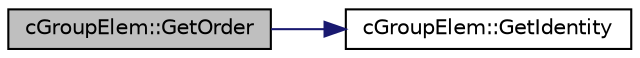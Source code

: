 digraph G
{
  edge [fontname="Helvetica",fontsize="10",labelfontname="Helvetica",labelfontsize="10"];
  node [fontname="Helvetica",fontsize="10",shape=record];
  rankdir="LR";
  Node1 [label="cGroupElem::GetOrder",height=0.2,width=0.4,color="black", fillcolor="grey75", style="filled" fontcolor="black"];
  Node1 -> Node2 [color="midnightblue",fontsize="10",style="solid",fontname="Helvetica"];
  Node2 [label="cGroupElem::GetIdentity",height=0.2,width=0.4,color="black", fillcolor="white", style="filled",URL="$classcGroupElem.html#ae394d9b317db051ae804ae299f173e3d"];
}
